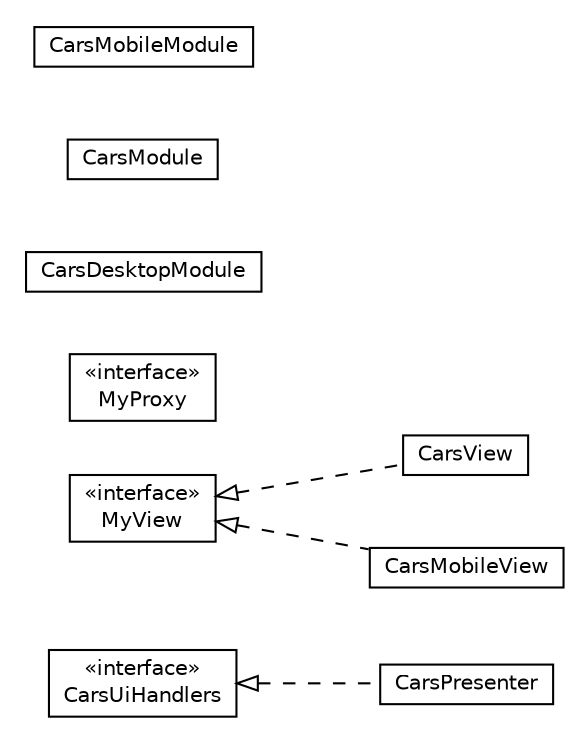 #!/usr/local/bin/dot
#
# Class diagram 
# Generated by UMLGraph version R5_6-24-gf6e263 (http://www.umlgraph.org/)
#

digraph G {
	edge [fontname="Helvetica",fontsize=10,labelfontname="Helvetica",labelfontsize=10];
	node [fontname="Helvetica",fontsize=10,shape=plaintext];
	nodesep=0.25;
	ranksep=0.5;
	rankdir=LR;
	// com.gwtplatform.carstore.client.application.cars.CarsPresenter
	c43367 [label=<<table title="com.gwtplatform.carstore.client.application.cars.CarsPresenter" border="0" cellborder="1" cellspacing="0" cellpadding="2" port="p" href="./CarsPresenter.html">
		<tr><td><table border="0" cellspacing="0" cellpadding="1">
<tr><td align="center" balign="center"> CarsPresenter </td></tr>
		</table></td></tr>
		</table>>, URL="./CarsPresenter.html", fontname="Helvetica", fontcolor="black", fontsize=10.0];
	// com.gwtplatform.carstore.client.application.cars.CarsPresenter.MyView
	c43368 [label=<<table title="com.gwtplatform.carstore.client.application.cars.CarsPresenter.MyView" border="0" cellborder="1" cellspacing="0" cellpadding="2" port="p" href="./CarsPresenter.MyView.html">
		<tr><td><table border="0" cellspacing="0" cellpadding="1">
<tr><td align="center" balign="center"> &#171;interface&#187; </td></tr>
<tr><td align="center" balign="center"> MyView </td></tr>
		</table></td></tr>
		</table>>, URL="./CarsPresenter.MyView.html", fontname="Helvetica", fontcolor="black", fontsize=10.0];
	// com.gwtplatform.carstore.client.application.cars.CarsPresenter.MyProxy
	c43369 [label=<<table title="com.gwtplatform.carstore.client.application.cars.CarsPresenter.MyProxy" border="0" cellborder="1" cellspacing="0" cellpadding="2" port="p" href="./CarsPresenter.MyProxy.html">
		<tr><td><table border="0" cellspacing="0" cellpadding="1">
<tr><td align="center" balign="center"> &#171;interface&#187; </td></tr>
<tr><td align="center" balign="center"> MyProxy </td></tr>
		</table></td></tr>
		</table>>, URL="./CarsPresenter.MyProxy.html", fontname="Helvetica", fontcolor="black", fontsize=10.0];
	// com.gwtplatform.carstore.client.application.cars.CarsView
	c43370 [label=<<table title="com.gwtplatform.carstore.client.application.cars.CarsView" border="0" cellborder="1" cellspacing="0" cellpadding="2" port="p" href="./CarsView.html">
		<tr><td><table border="0" cellspacing="0" cellpadding="1">
<tr><td align="center" balign="center"> CarsView </td></tr>
		</table></td></tr>
		</table>>, URL="./CarsView.html", fontname="Helvetica", fontcolor="black", fontsize=10.0];
	// com.gwtplatform.carstore.client.application.cars.CarsMobileView
	c43371 [label=<<table title="com.gwtplatform.carstore.client.application.cars.CarsMobileView" border="0" cellborder="1" cellspacing="0" cellpadding="2" port="p" href="./CarsMobileView.html">
		<tr><td><table border="0" cellspacing="0" cellpadding="1">
<tr><td align="center" balign="center"> CarsMobileView </td></tr>
		</table></td></tr>
		</table>>, URL="./CarsMobileView.html", fontname="Helvetica", fontcolor="black", fontsize=10.0];
	// com.gwtplatform.carstore.client.application.cars.CarsDesktopModule
	c43372 [label=<<table title="com.gwtplatform.carstore.client.application.cars.CarsDesktopModule" border="0" cellborder="1" cellspacing="0" cellpadding="2" port="p" href="./CarsDesktopModule.html">
		<tr><td><table border="0" cellspacing="0" cellpadding="1">
<tr><td align="center" balign="center"> CarsDesktopModule </td></tr>
		</table></td></tr>
		</table>>, URL="./CarsDesktopModule.html", fontname="Helvetica", fontcolor="black", fontsize=10.0];
	// com.gwtplatform.carstore.client.application.cars.CarsModule
	c43373 [label=<<table title="com.gwtplatform.carstore.client.application.cars.CarsModule" border="0" cellborder="1" cellspacing="0" cellpadding="2" port="p" href="./CarsModule.html">
		<tr><td><table border="0" cellspacing="0" cellpadding="1">
<tr><td align="center" balign="center"> CarsModule </td></tr>
		</table></td></tr>
		</table>>, URL="./CarsModule.html", fontname="Helvetica", fontcolor="black", fontsize=10.0];
	// com.gwtplatform.carstore.client.application.cars.CarsUiHandlers
	c43374 [label=<<table title="com.gwtplatform.carstore.client.application.cars.CarsUiHandlers" border="0" cellborder="1" cellspacing="0" cellpadding="2" port="p" href="./CarsUiHandlers.html">
		<tr><td><table border="0" cellspacing="0" cellpadding="1">
<tr><td align="center" balign="center"> &#171;interface&#187; </td></tr>
<tr><td align="center" balign="center"> CarsUiHandlers </td></tr>
		</table></td></tr>
		</table>>, URL="./CarsUiHandlers.html", fontname="Helvetica", fontcolor="black", fontsize=10.0];
	// com.gwtplatform.carstore.client.application.cars.CarsMobileModule
	c43375 [label=<<table title="com.gwtplatform.carstore.client.application.cars.CarsMobileModule" border="0" cellborder="1" cellspacing="0" cellpadding="2" port="p" href="./CarsMobileModule.html">
		<tr><td><table border="0" cellspacing="0" cellpadding="1">
<tr><td align="center" balign="center"> CarsMobileModule </td></tr>
		</table></td></tr>
		</table>>, URL="./CarsMobileModule.html", fontname="Helvetica", fontcolor="black", fontsize=10.0];
	//com.gwtplatform.carstore.client.application.cars.CarsPresenter implements com.gwtplatform.carstore.client.application.cars.CarsUiHandlers
	c43374:p -> c43367:p [dir=back,arrowtail=empty,style=dashed];
	//com.gwtplatform.carstore.client.application.cars.CarsView implements com.gwtplatform.carstore.client.application.cars.CarsPresenter.MyView
	c43368:p -> c43370:p [dir=back,arrowtail=empty,style=dashed];
	//com.gwtplatform.carstore.client.application.cars.CarsMobileView implements com.gwtplatform.carstore.client.application.cars.CarsPresenter.MyView
	c43368:p -> c43371:p [dir=back,arrowtail=empty,style=dashed];
}

